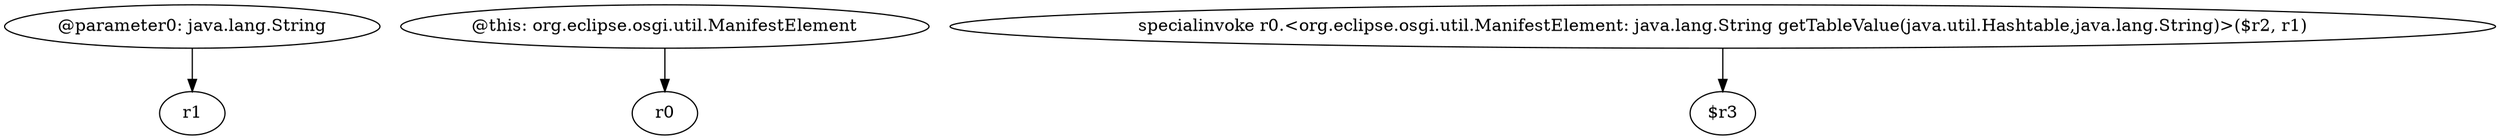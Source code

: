 digraph g {
0[label="@parameter0: java.lang.String"]
1[label="r1"]
0->1[label=""]
2[label="@this: org.eclipse.osgi.util.ManifestElement"]
3[label="r0"]
2->3[label=""]
4[label="specialinvoke r0.<org.eclipse.osgi.util.ManifestElement: java.lang.String getTableValue(java.util.Hashtable,java.lang.String)>($r2, r1)"]
5[label="$r3"]
4->5[label=""]
}